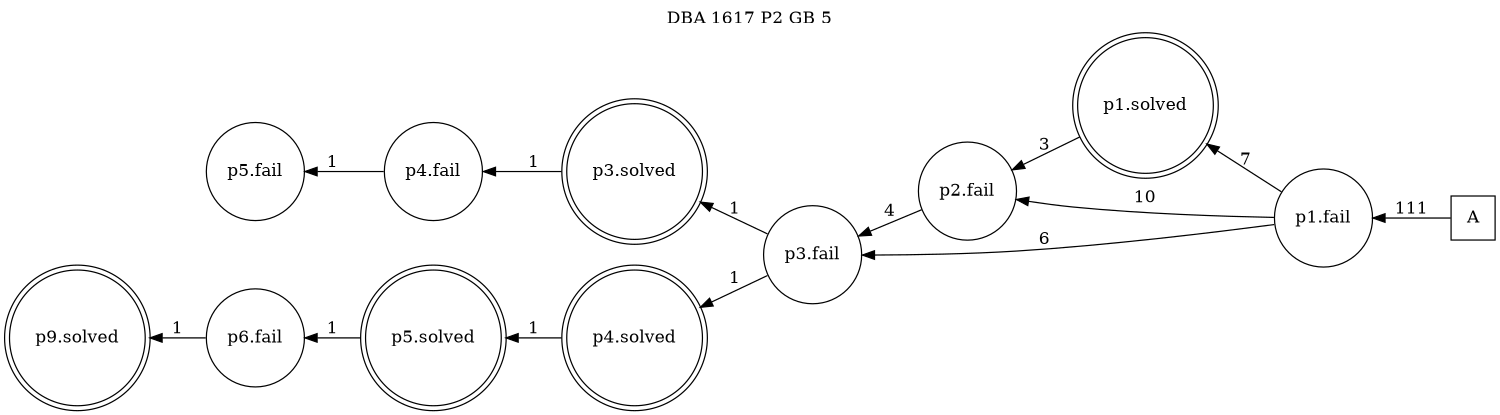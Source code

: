 digraph DBA_1617_P2_GB_5 {
labelloc="tl"
label= " DBA 1617 P2 GB 5 "
rankdir="RL";
graph [ size=" 10 , 10 !"]

"A" [shape="square" label="A"]
"p1.fail" [shape="circle" label="p1.fail"]
"p1.solved" [shape="doublecircle" label="p1.solved"]
"p2.fail" [shape="circle" label="p2.fail"]
"p3.fail" [shape="circle" label="p3.fail"]
"p3.solved" [shape="doublecircle" label="p3.solved"]
"p4.fail" [shape="circle" label="p4.fail"]
"p5.fail" [shape="circle" label="p5.fail"]
"p4.solved" [shape="doublecircle" label="p4.solved"]
"p5.solved" [shape="doublecircle" label="p5.solved"]
"p6.fail" [shape="circle" label="p6.fail"]
"p9.solved" [shape="doublecircle" label="p9.solved"]
"A" -> "p1.fail" [ label=111]
"p1.fail" -> "p1.solved" [ label=7]
"p1.fail" -> "p2.fail" [ label=10]
"p1.fail" -> "p3.fail" [ label=6]
"p1.solved" -> "p2.fail" [ label=3]
"p2.fail" -> "p3.fail" [ label=4]
"p3.fail" -> "p3.solved" [ label=1]
"p3.fail" -> "p4.solved" [ label=1]
"p3.solved" -> "p4.fail" [ label=1]
"p4.fail" -> "p5.fail" [ label=1]
"p4.solved" -> "p5.solved" [ label=1]
"p5.solved" -> "p6.fail" [ label=1]
"p6.fail" -> "p9.solved" [ label=1]
}
